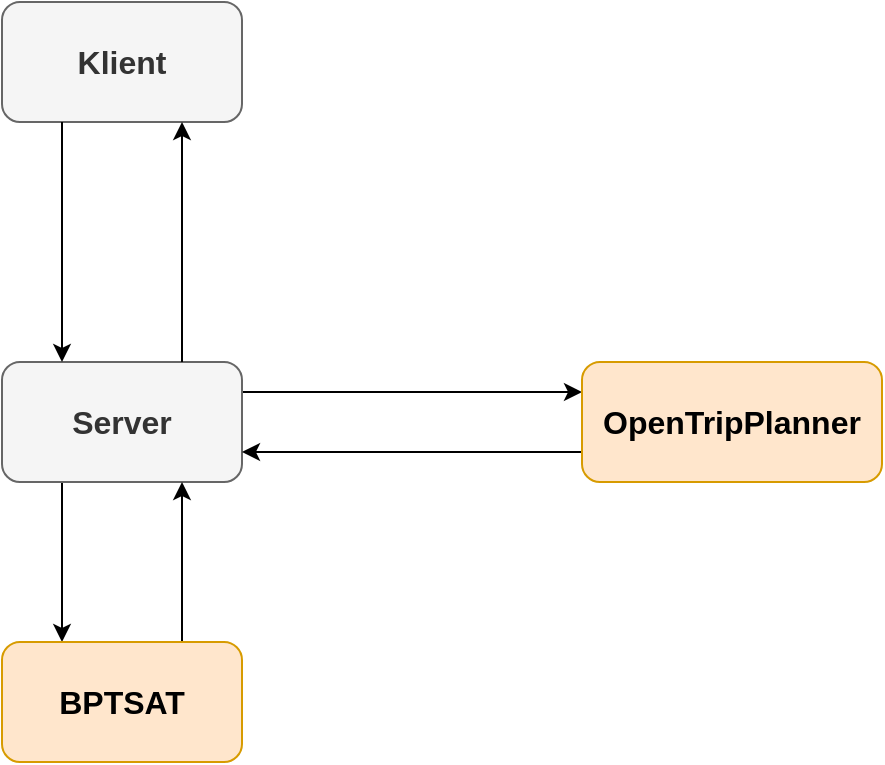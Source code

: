 <mxfile version="24.0.4" type="device">
  <diagram name="Stránka-1" id="XKNu6CYzInfKynkdf6Gy">
    <mxGraphModel dx="2074" dy="1134" grid="1" gridSize="10" guides="1" tooltips="1" connect="1" arrows="1" fold="1" page="1" pageScale="1" pageWidth="827" pageHeight="1169" math="0" shadow="0">
      <root>
        <mxCell id="0" />
        <mxCell id="1" parent="0" />
        <mxCell id="KL059c6Qq9YdeAiMvhsF-1" value="&lt;b&gt;&lt;font style=&quot;font-size: 16px;&quot;&gt;Klient&lt;/font&gt;&lt;/b&gt;" style="rounded=1;whiteSpace=wrap;html=1;fillColor=#f5f5f5;fontColor=#333333;strokeColor=#666666;" vertex="1" parent="1">
          <mxGeometry x="230" y="130" width="120" height="60" as="geometry" />
        </mxCell>
        <mxCell id="KL059c6Qq9YdeAiMvhsF-8" style="edgeStyle=orthogonalEdgeStyle;rounded=0;orthogonalLoop=1;jettySize=auto;html=1;exitX=1;exitY=0.25;exitDx=0;exitDy=0;entryX=0;entryY=0.25;entryDx=0;entryDy=0;" edge="1" parent="1" source="KL059c6Qq9YdeAiMvhsF-3" target="KL059c6Qq9YdeAiMvhsF-5">
          <mxGeometry relative="1" as="geometry" />
        </mxCell>
        <mxCell id="KL059c6Qq9YdeAiMvhsF-10" style="edgeStyle=orthogonalEdgeStyle;rounded=0;orthogonalLoop=1;jettySize=auto;html=1;exitX=0.25;exitY=1;exitDx=0;exitDy=0;entryX=0.25;entryY=0;entryDx=0;entryDy=0;" edge="1" parent="1" source="KL059c6Qq9YdeAiMvhsF-3" target="KL059c6Qq9YdeAiMvhsF-4">
          <mxGeometry relative="1" as="geometry" />
        </mxCell>
        <mxCell id="KL059c6Qq9YdeAiMvhsF-3" value="&lt;font size=&quot;1&quot;&gt;&lt;b style=&quot;font-size: 16px;&quot;&gt;Server&lt;/b&gt;&lt;/font&gt;" style="rounded=1;whiteSpace=wrap;html=1;fillColor=#f5f5f5;fontColor=#333333;strokeColor=#666666;" vertex="1" parent="1">
          <mxGeometry x="230" y="310" width="120" height="60" as="geometry" />
        </mxCell>
        <mxCell id="KL059c6Qq9YdeAiMvhsF-11" style="edgeStyle=orthogonalEdgeStyle;rounded=0;orthogonalLoop=1;jettySize=auto;html=1;exitX=0.75;exitY=0;exitDx=0;exitDy=0;entryX=0.75;entryY=1;entryDx=0;entryDy=0;" edge="1" parent="1" source="KL059c6Qq9YdeAiMvhsF-4" target="KL059c6Qq9YdeAiMvhsF-3">
          <mxGeometry relative="1" as="geometry" />
        </mxCell>
        <mxCell id="KL059c6Qq9YdeAiMvhsF-4" value="&lt;font size=&quot;1&quot;&gt;&lt;b style=&quot;font-size: 16px;&quot;&gt;BPTSAT&lt;/b&gt;&lt;/font&gt;" style="rounded=1;whiteSpace=wrap;html=1;fillColor=#ffe6cc;strokeColor=#d79b00;" vertex="1" parent="1">
          <mxGeometry x="230" y="450" width="120" height="60" as="geometry" />
        </mxCell>
        <mxCell id="KL059c6Qq9YdeAiMvhsF-9" style="edgeStyle=orthogonalEdgeStyle;rounded=0;orthogonalLoop=1;jettySize=auto;html=1;exitX=0;exitY=0.75;exitDx=0;exitDy=0;entryX=1;entryY=0.75;entryDx=0;entryDy=0;" edge="1" parent="1" source="KL059c6Qq9YdeAiMvhsF-5" target="KL059c6Qq9YdeAiMvhsF-3">
          <mxGeometry relative="1" as="geometry" />
        </mxCell>
        <mxCell id="KL059c6Qq9YdeAiMvhsF-5" value="&lt;font size=&quot;1&quot;&gt;&lt;b style=&quot;font-size: 16px;&quot;&gt;OpenTripPlanner&lt;/b&gt;&lt;/font&gt;" style="rounded=1;whiteSpace=wrap;html=1;fillColor=#ffe6cc;strokeColor=#d79b00;" vertex="1" parent="1">
          <mxGeometry x="520" y="310" width="150" height="60" as="geometry" />
        </mxCell>
        <mxCell id="KL059c6Qq9YdeAiMvhsF-6" value="" style="endArrow=classic;html=1;rounded=0;entryX=0.25;entryY=0;entryDx=0;entryDy=0;exitX=0.25;exitY=1;exitDx=0;exitDy=0;" edge="1" parent="1" source="KL059c6Qq9YdeAiMvhsF-1" target="KL059c6Qq9YdeAiMvhsF-3">
          <mxGeometry width="50" height="50" relative="1" as="geometry">
            <mxPoint x="400" y="240" as="sourcePoint" />
            <mxPoint x="440" y="410" as="targetPoint" />
          </mxGeometry>
        </mxCell>
        <mxCell id="KL059c6Qq9YdeAiMvhsF-7" value="" style="endArrow=classic;html=1;rounded=0;entryX=0.75;entryY=1;entryDx=0;entryDy=0;exitX=0.75;exitY=0;exitDx=0;exitDy=0;" edge="1" parent="1" source="KL059c6Qq9YdeAiMvhsF-3" target="KL059c6Qq9YdeAiMvhsF-1">
          <mxGeometry width="50" height="50" relative="1" as="geometry">
            <mxPoint x="460" y="230" as="sourcePoint" />
            <mxPoint x="460" y="350" as="targetPoint" />
          </mxGeometry>
        </mxCell>
      </root>
    </mxGraphModel>
  </diagram>
</mxfile>
